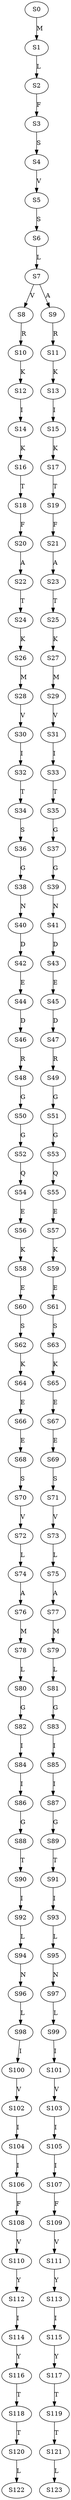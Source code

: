 strict digraph  {
	S0 -> S1 [ label = M ];
	S1 -> S2 [ label = L ];
	S2 -> S3 [ label = F ];
	S3 -> S4 [ label = S ];
	S4 -> S5 [ label = V ];
	S5 -> S6 [ label = S ];
	S6 -> S7 [ label = L ];
	S7 -> S8 [ label = V ];
	S7 -> S9 [ label = A ];
	S8 -> S10 [ label = R ];
	S9 -> S11 [ label = R ];
	S10 -> S12 [ label = K ];
	S11 -> S13 [ label = K ];
	S12 -> S14 [ label = I ];
	S13 -> S15 [ label = I ];
	S14 -> S16 [ label = K ];
	S15 -> S17 [ label = K ];
	S16 -> S18 [ label = T ];
	S17 -> S19 [ label = T ];
	S18 -> S20 [ label = F ];
	S19 -> S21 [ label = F ];
	S20 -> S22 [ label = A ];
	S21 -> S23 [ label = A ];
	S22 -> S24 [ label = T ];
	S23 -> S25 [ label = T ];
	S24 -> S26 [ label = K ];
	S25 -> S27 [ label = K ];
	S26 -> S28 [ label = M ];
	S27 -> S29 [ label = M ];
	S28 -> S30 [ label = V ];
	S29 -> S31 [ label = V ];
	S30 -> S32 [ label = I ];
	S31 -> S33 [ label = I ];
	S32 -> S34 [ label = T ];
	S33 -> S35 [ label = T ];
	S34 -> S36 [ label = S ];
	S35 -> S37 [ label = G ];
	S36 -> S38 [ label = G ];
	S37 -> S39 [ label = G ];
	S38 -> S40 [ label = N ];
	S39 -> S41 [ label = N ];
	S40 -> S42 [ label = D ];
	S41 -> S43 [ label = D ];
	S42 -> S44 [ label = E ];
	S43 -> S45 [ label = E ];
	S44 -> S46 [ label = D ];
	S45 -> S47 [ label = D ];
	S46 -> S48 [ label = R ];
	S47 -> S49 [ label = R ];
	S48 -> S50 [ label = G ];
	S49 -> S51 [ label = G ];
	S50 -> S52 [ label = G ];
	S51 -> S53 [ label = G ];
	S52 -> S54 [ label = Q ];
	S53 -> S55 [ label = Q ];
	S54 -> S56 [ label = E ];
	S55 -> S57 [ label = E ];
	S56 -> S58 [ label = K ];
	S57 -> S59 [ label = K ];
	S58 -> S60 [ label = E ];
	S59 -> S61 [ label = E ];
	S60 -> S62 [ label = S ];
	S61 -> S63 [ label = S ];
	S62 -> S64 [ label = K ];
	S63 -> S65 [ label = K ];
	S64 -> S66 [ label = E ];
	S65 -> S67 [ label = E ];
	S66 -> S68 [ label = E ];
	S67 -> S69 [ label = E ];
	S68 -> S70 [ label = S ];
	S69 -> S71 [ label = S ];
	S70 -> S72 [ label = V ];
	S71 -> S73 [ label = V ];
	S72 -> S74 [ label = L ];
	S73 -> S75 [ label = L ];
	S74 -> S76 [ label = A ];
	S75 -> S77 [ label = A ];
	S76 -> S78 [ label = M ];
	S77 -> S79 [ label = M ];
	S78 -> S80 [ label = L ];
	S79 -> S81 [ label = L ];
	S80 -> S82 [ label = G ];
	S81 -> S83 [ label = G ];
	S82 -> S84 [ label = I ];
	S83 -> S85 [ label = I ];
	S84 -> S86 [ label = I ];
	S85 -> S87 [ label = I ];
	S86 -> S88 [ label = G ];
	S87 -> S89 [ label = G ];
	S88 -> S90 [ label = T ];
	S89 -> S91 [ label = T ];
	S90 -> S92 [ label = I ];
	S91 -> S93 [ label = I ];
	S92 -> S94 [ label = L ];
	S93 -> S95 [ label = L ];
	S94 -> S96 [ label = N ];
	S95 -> S97 [ label = N ];
	S96 -> S98 [ label = L ];
	S97 -> S99 [ label = L ];
	S98 -> S100 [ label = I ];
	S99 -> S101 [ label = I ];
	S100 -> S102 [ label = V ];
	S101 -> S103 [ label = V ];
	S102 -> S104 [ label = I ];
	S103 -> S105 [ label = I ];
	S104 -> S106 [ label = I ];
	S105 -> S107 [ label = I ];
	S106 -> S108 [ label = F ];
	S107 -> S109 [ label = F ];
	S108 -> S110 [ label = V ];
	S109 -> S111 [ label = V ];
	S110 -> S112 [ label = Y ];
	S111 -> S113 [ label = Y ];
	S112 -> S114 [ label = I ];
	S113 -> S115 [ label = I ];
	S114 -> S116 [ label = Y ];
	S115 -> S117 [ label = Y ];
	S116 -> S118 [ label = T ];
	S117 -> S119 [ label = T ];
	S118 -> S120 [ label = T ];
	S119 -> S121 [ label = T ];
	S120 -> S122 [ label = L ];
	S121 -> S123 [ label = L ];
}
